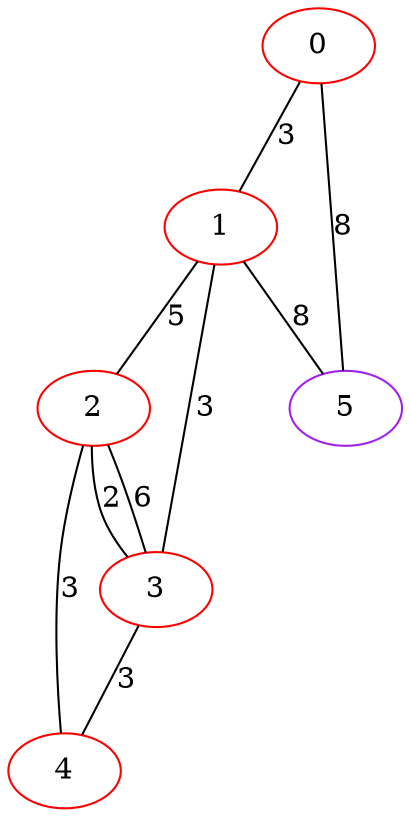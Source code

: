 graph "" {
0 [color=red, weight=1];
1 [color=red, weight=1];
2 [color=red, weight=1];
3 [color=red, weight=1];
4 [color=red, weight=1];
5 [color=purple, weight=4];
0 -- 1  [key=0, label=3];
0 -- 5  [key=0, label=8];
1 -- 2  [key=0, label=5];
1 -- 3  [key=0, label=3];
1 -- 5  [key=0, label=8];
2 -- 3  [key=0, label=2];
2 -- 3  [key=1, label=6];
2 -- 4  [key=0, label=3];
3 -- 4  [key=0, label=3];
}
